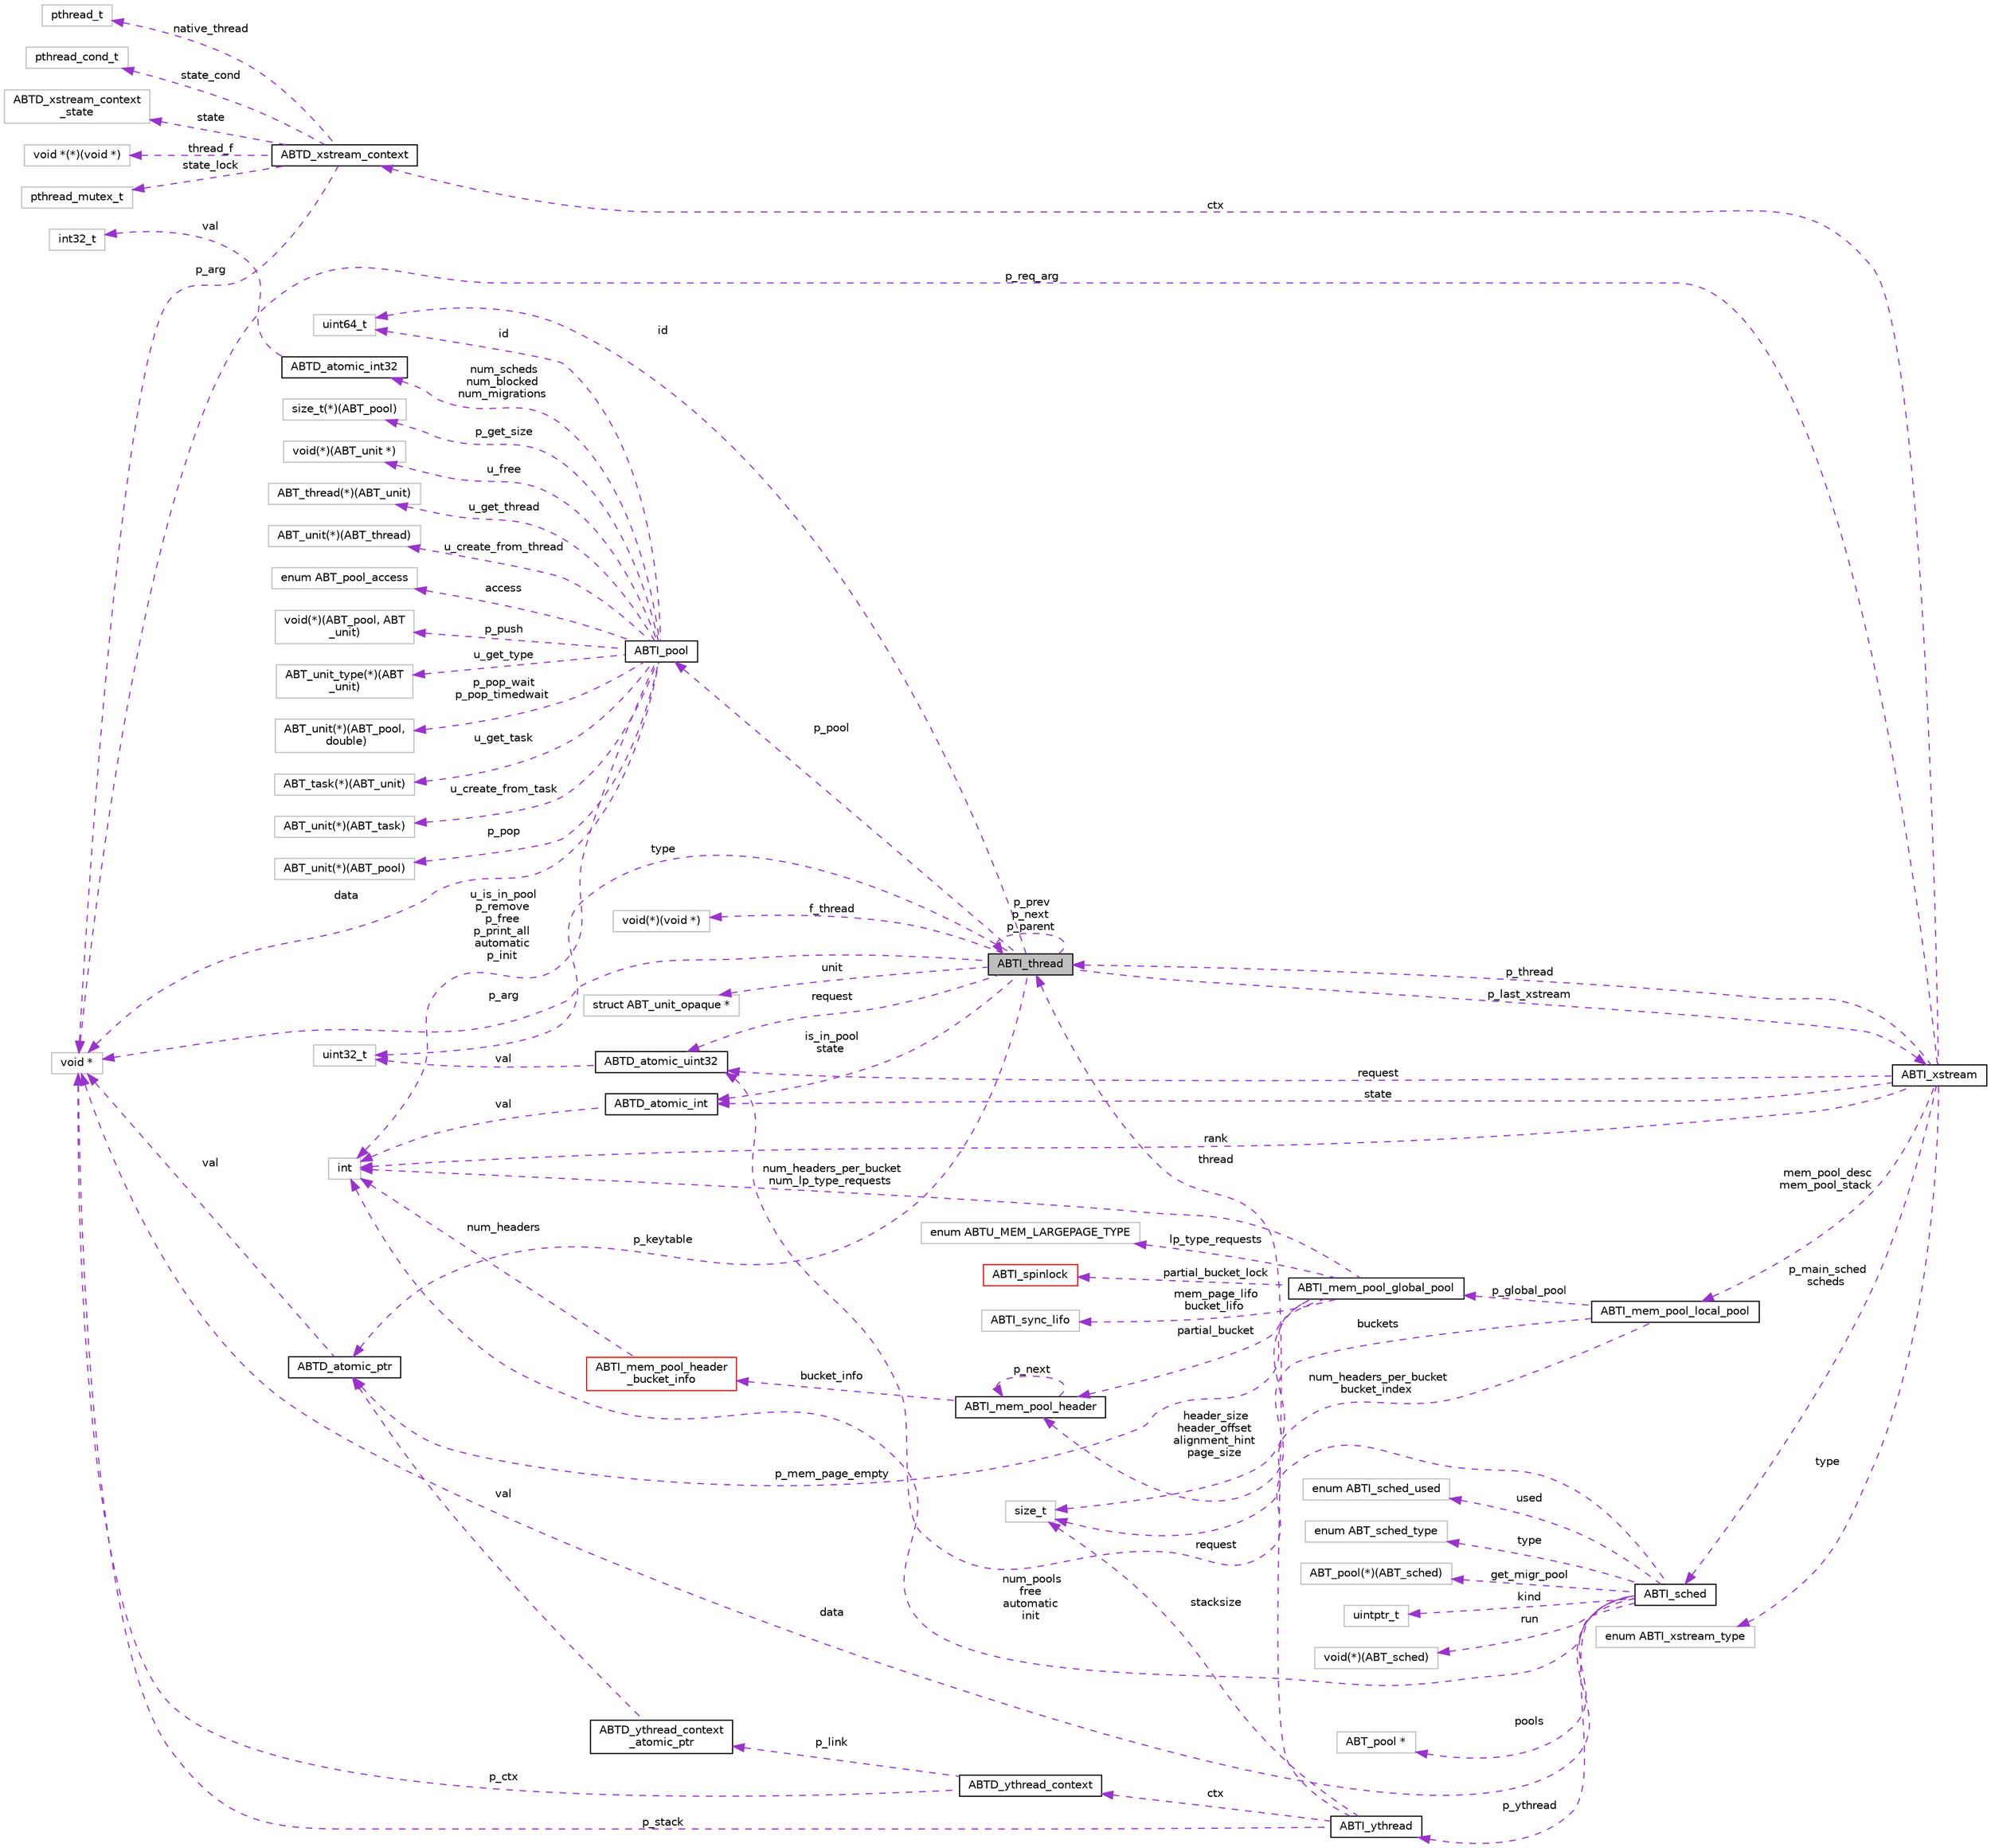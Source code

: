 digraph "ABTI_thread"
{
  edge [fontname="Helvetica",fontsize="10",labelfontname="Helvetica",labelfontsize="10"];
  node [fontname="Helvetica",fontsize="10",shape=record];
  rankdir="LR";
  Node1 [label="ABTI_thread",height=0.2,width=0.4,color="black", fillcolor="grey75", style="filled" fontcolor="black"];
  Node2 -> Node1 [dir="back",color="darkorchid3",fontsize="10",style="dashed",label=" f_thread" ,fontname="Helvetica"];
  Node2 [label="void(*)(void *)",height=0.2,width=0.4,color="grey75", fillcolor="white", style="filled"];
  Node3 -> Node1 [dir="back",color="darkorchid3",fontsize="10",style="dashed",label=" id" ,fontname="Helvetica"];
  Node3 [label="uint64_t",height=0.2,width=0.4,color="grey75", fillcolor="white", style="filled"];
  Node1 -> Node1 [dir="back",color="darkorchid3",fontsize="10",style="dashed",label=" p_prev\np_next\np_parent" ,fontname="Helvetica"];
  Node4 -> Node1 [dir="back",color="darkorchid3",fontsize="10",style="dashed",label=" p_pool" ,fontname="Helvetica"];
  Node4 [label="ABTI_pool",height=0.2,width=0.4,color="black", fillcolor="white", style="filled",URL="$df/d65/structABTI__pool.html"];
  Node5 -> Node4 [dir="back",color="darkorchid3",fontsize="10",style="dashed",label=" p_get_size" ,fontname="Helvetica"];
  Node5 [label="size_t(*)(ABT_pool)",height=0.2,width=0.4,color="grey75", fillcolor="white", style="filled"];
  Node6 -> Node4 [dir="back",color="darkorchid3",fontsize="10",style="dashed",label=" u_free" ,fontname="Helvetica"];
  Node6 [label="void(*)(ABT_unit *)",height=0.2,width=0.4,color="grey75", fillcolor="white", style="filled"];
  Node7 -> Node4 [dir="back",color="darkorchid3",fontsize="10",style="dashed",label=" u_get_thread" ,fontname="Helvetica"];
  Node7 [label="ABT_thread(*)(ABT_unit)",height=0.2,width=0.4,color="grey75", fillcolor="white", style="filled"];
  Node8 -> Node4 [dir="back",color="darkorchid3",fontsize="10",style="dashed",label=" u_create_from_thread" ,fontname="Helvetica"];
  Node8 [label="ABT_unit(*)(ABT_thread)",height=0.2,width=0.4,color="grey75", fillcolor="white", style="filled"];
  Node3 -> Node4 [dir="back",color="darkorchid3",fontsize="10",style="dashed",label=" id" ,fontname="Helvetica"];
  Node9 -> Node4 [dir="back",color="darkorchid3",fontsize="10",style="dashed",label=" access" ,fontname="Helvetica"];
  Node9 [label="enum ABT_pool_access",height=0.2,width=0.4,color="grey75", fillcolor="white", style="filled"];
  Node10 -> Node4 [dir="back",color="darkorchid3",fontsize="10",style="dashed",label=" p_push" ,fontname="Helvetica"];
  Node10 [label="void(*)(ABT_pool, ABT\l_unit)",height=0.2,width=0.4,color="grey75", fillcolor="white", style="filled"];
  Node11 -> Node4 [dir="back",color="darkorchid3",fontsize="10",style="dashed",label=" u_get_type" ,fontname="Helvetica"];
  Node11 [label="ABT_unit_type(*)(ABT\l_unit)",height=0.2,width=0.4,color="grey75", fillcolor="white", style="filled"];
  Node12 -> Node4 [dir="back",color="darkorchid3",fontsize="10",style="dashed",label=" p_pop_wait\np_pop_timedwait" ,fontname="Helvetica"];
  Node12 [label="ABT_unit(*)(ABT_pool,\l double)",height=0.2,width=0.4,color="grey75", fillcolor="white", style="filled"];
  Node13 -> Node4 [dir="back",color="darkorchid3",fontsize="10",style="dashed",label=" u_is_in_pool\np_remove\np_free\np_print_all\nautomatic\np_init" ,fontname="Helvetica"];
  Node13 [label="int",height=0.2,width=0.4,color="grey75", fillcolor="white", style="filled"];
  Node14 -> Node4 [dir="back",color="darkorchid3",fontsize="10",style="dashed",label=" num_scheds\nnum_blocked\nnum_migrations" ,fontname="Helvetica"];
  Node14 [label="ABTD_atomic_int32",height=0.2,width=0.4,color="black", fillcolor="white", style="filled",URL="$db/d9a/structABTD__atomic__int32.html"];
  Node15 -> Node14 [dir="back",color="darkorchid3",fontsize="10",style="dashed",label=" val" ,fontname="Helvetica"];
  Node15 [label="int32_t",height=0.2,width=0.4,color="grey75", fillcolor="white", style="filled"];
  Node16 -> Node4 [dir="back",color="darkorchid3",fontsize="10",style="dashed",label=" u_get_task" ,fontname="Helvetica"];
  Node16 [label="ABT_task(*)(ABT_unit)",height=0.2,width=0.4,color="grey75", fillcolor="white", style="filled"];
  Node17 -> Node4 [dir="back",color="darkorchid3",fontsize="10",style="dashed",label=" u_create_from_task" ,fontname="Helvetica"];
  Node17 [label="ABT_unit(*)(ABT_task)",height=0.2,width=0.4,color="grey75", fillcolor="white", style="filled"];
  Node18 -> Node4 [dir="back",color="darkorchid3",fontsize="10",style="dashed",label=" p_pop" ,fontname="Helvetica"];
  Node18 [label="ABT_unit(*)(ABT_pool)",height=0.2,width=0.4,color="grey75", fillcolor="white", style="filled"];
  Node19 -> Node4 [dir="back",color="darkorchid3",fontsize="10",style="dashed",label=" data" ,fontname="Helvetica"];
  Node19 [label="void *",height=0.2,width=0.4,color="grey75", fillcolor="white", style="filled"];
  Node20 -> Node1 [dir="back",color="darkorchid3",fontsize="10",style="dashed",label=" p_last_xstream" ,fontname="Helvetica"];
  Node20 [label="ABTI_xstream",height=0.2,width=0.4,color="black", fillcolor="white", style="filled",URL="$dc/d3f/structABTI__xstream.html"];
  Node21 -> Node20 [dir="back",color="darkorchid3",fontsize="10",style="dashed",label=" ctx" ,fontname="Helvetica"];
  Node21 [label="ABTD_xstream_context",height=0.2,width=0.4,color="black", fillcolor="white", style="filled",URL="$df/dec/structABTD__xstream__context.html"];
  Node22 -> Node21 [dir="back",color="darkorchid3",fontsize="10",style="dashed",label=" state" ,fontname="Helvetica"];
  Node22 [label="ABTD_xstream_context\l_state",height=0.2,width=0.4,color="grey75", fillcolor="white", style="filled"];
  Node23 -> Node21 [dir="back",color="darkorchid3",fontsize="10",style="dashed",label=" thread_f" ,fontname="Helvetica"];
  Node23 [label="void *(*)(void *)",height=0.2,width=0.4,color="grey75", fillcolor="white", style="filled"];
  Node24 -> Node21 [dir="back",color="darkorchid3",fontsize="10",style="dashed",label=" state_lock" ,fontname="Helvetica"];
  Node24 [label="pthread_mutex_t",height=0.2,width=0.4,color="grey75", fillcolor="white", style="filled"];
  Node25 -> Node21 [dir="back",color="darkorchid3",fontsize="10",style="dashed",label=" native_thread" ,fontname="Helvetica"];
  Node25 [label="pthread_t",height=0.2,width=0.4,color="grey75", fillcolor="white", style="filled"];
  Node26 -> Node21 [dir="back",color="darkorchid3",fontsize="10",style="dashed",label=" state_cond" ,fontname="Helvetica"];
  Node26 [label="pthread_cond_t",height=0.2,width=0.4,color="grey75", fillcolor="white", style="filled"];
  Node19 -> Node21 [dir="back",color="darkorchid3",fontsize="10",style="dashed",label=" p_arg" ,fontname="Helvetica"];
  Node1 -> Node20 [dir="back",color="darkorchid3",fontsize="10",style="dashed",label=" p_thread" ,fontname="Helvetica"];
  Node27 -> Node20 [dir="back",color="darkorchid3",fontsize="10",style="dashed",label=" p_main_sched\nscheds" ,fontname="Helvetica"];
  Node27 [label="ABTI_sched",height=0.2,width=0.4,color="black", fillcolor="white", style="filled",URL="$d0/dd5/structABTI__sched.html"];
  Node28 -> Node27 [dir="back",color="darkorchid3",fontsize="10",style="dashed",label=" get_migr_pool" ,fontname="Helvetica"];
  Node28 [label="ABT_pool(*)(ABT_sched)",height=0.2,width=0.4,color="grey75", fillcolor="white", style="filled"];
  Node29 -> Node27 [dir="back",color="darkorchid3",fontsize="10",style="dashed",label=" p_ythread" ,fontname="Helvetica"];
  Node29 [label="ABTI_ythread",height=0.2,width=0.4,color="black", fillcolor="white", style="filled",URL="$d5/d5f/structABTI__ythread.html"];
  Node1 -> Node29 [dir="back",color="darkorchid3",fontsize="10",style="dashed",label=" thread" ,fontname="Helvetica"];
  Node30 -> Node29 [dir="back",color="darkorchid3",fontsize="10",style="dashed",label=" stacksize" ,fontname="Helvetica"];
  Node30 [label="size_t",height=0.2,width=0.4,color="grey75", fillcolor="white", style="filled"];
  Node31 -> Node29 [dir="back",color="darkorchid3",fontsize="10",style="dashed",label=" ctx" ,fontname="Helvetica"];
  Node31 [label="ABTD_ythread_context",height=0.2,width=0.4,color="black", fillcolor="white", style="filled",URL="$d8/df3/structABTD__ythread__context.html"];
  Node32 -> Node31 [dir="back",color="darkorchid3",fontsize="10",style="dashed",label=" p_link" ,fontname="Helvetica"];
  Node32 [label="ABTD_ythread_context\l_atomic_ptr",height=0.2,width=0.4,color="black", fillcolor="white", style="filled",URL="$d6/dfc/structABTD__ythread__context__atomic__ptr.html"];
  Node33 -> Node32 [dir="back",color="darkorchid3",fontsize="10",style="dashed",label=" val" ,fontname="Helvetica"];
  Node33 [label="ABTD_atomic_ptr",height=0.2,width=0.4,color="black", fillcolor="white", style="filled",URL="$df/d5b/structABTD__atomic__ptr.html"];
  Node19 -> Node33 [dir="back",color="darkorchid3",fontsize="10",style="dashed",label=" val" ,fontname="Helvetica"];
  Node19 -> Node31 [dir="back",color="darkorchid3",fontsize="10",style="dashed",label=" p_ctx" ,fontname="Helvetica"];
  Node19 -> Node29 [dir="back",color="darkorchid3",fontsize="10",style="dashed",label=" p_stack" ,fontname="Helvetica"];
  Node13 -> Node27 [dir="back",color="darkorchid3",fontsize="10",style="dashed",label=" num_pools\nfree\nautomatic\ninit" ,fontname="Helvetica"];
  Node34 -> Node27 [dir="back",color="darkorchid3",fontsize="10",style="dashed",label=" run" ,fontname="Helvetica"];
  Node34 [label="void(*)(ABT_sched)",height=0.2,width=0.4,color="grey75", fillcolor="white", style="filled"];
  Node35 -> Node27 [dir="back",color="darkorchid3",fontsize="10",style="dashed",label=" pools" ,fontname="Helvetica"];
  Node35 [label="ABT_pool *",height=0.2,width=0.4,color="grey75", fillcolor="white", style="filled"];
  Node36 -> Node27 [dir="back",color="darkorchid3",fontsize="10",style="dashed",label=" request" ,fontname="Helvetica"];
  Node36 [label="ABTD_atomic_uint32",height=0.2,width=0.4,color="black", fillcolor="white", style="filled",URL="$db/df7/structABTD__atomic__uint32.html"];
  Node37 -> Node36 [dir="back",color="darkorchid3",fontsize="10",style="dashed",label=" val" ,fontname="Helvetica"];
  Node37 [label="uint32_t",height=0.2,width=0.4,color="grey75", fillcolor="white", style="filled"];
  Node38 -> Node27 [dir="back",color="darkorchid3",fontsize="10",style="dashed",label=" used" ,fontname="Helvetica"];
  Node38 [label="enum ABTI_sched_used",height=0.2,width=0.4,color="grey75", fillcolor="white", style="filled"];
  Node19 -> Node27 [dir="back",color="darkorchid3",fontsize="10",style="dashed",label=" data" ,fontname="Helvetica"];
  Node39 -> Node27 [dir="back",color="darkorchid3",fontsize="10",style="dashed",label=" type" ,fontname="Helvetica"];
  Node39 [label="enum ABT_sched_type",height=0.2,width=0.4,color="grey75", fillcolor="white", style="filled"];
  Node40 -> Node27 [dir="back",color="darkorchid3",fontsize="10",style="dashed",label=" kind" ,fontname="Helvetica"];
  Node40 [label="uintptr_t",height=0.2,width=0.4,color="grey75", fillcolor="white", style="filled"];
  Node41 -> Node20 [dir="back",color="darkorchid3",fontsize="10",style="dashed",label=" type" ,fontname="Helvetica"];
  Node41 [label="enum ABTI_xstream_type",height=0.2,width=0.4,color="grey75", fillcolor="white", style="filled"];
  Node42 -> Node20 [dir="back",color="darkorchid3",fontsize="10",style="dashed",label=" state" ,fontname="Helvetica"];
  Node42 [label="ABTD_atomic_int",height=0.2,width=0.4,color="black", fillcolor="white", style="filled",URL="$d5/df5/structABTD__atomic__int.html"];
  Node13 -> Node42 [dir="back",color="darkorchid3",fontsize="10",style="dashed",label=" val" ,fontname="Helvetica"];
  Node13 -> Node20 [dir="back",color="darkorchid3",fontsize="10",style="dashed",label=" rank" ,fontname="Helvetica"];
  Node43 -> Node20 [dir="back",color="darkorchid3",fontsize="10",style="dashed",label=" mem_pool_desc\nmem_pool_stack" ,fontname="Helvetica"];
  Node43 [label="ABTI_mem_pool_local_pool",height=0.2,width=0.4,color="black", fillcolor="white", style="filled",URL="$d6/d69/structABTI__mem__pool__local__pool.html"];
  Node30 -> Node43 [dir="back",color="darkorchid3",fontsize="10",style="dashed",label=" num_headers_per_bucket\nbucket_index" ,fontname="Helvetica"];
  Node44 -> Node43 [dir="back",color="darkorchid3",fontsize="10",style="dashed",label=" buckets" ,fontname="Helvetica"];
  Node44 [label="ABTI_mem_pool_header",height=0.2,width=0.4,color="black", fillcolor="white", style="filled",URL="$de/d24/structABTI__mem__pool__header.html"];
  Node45 -> Node44 [dir="back",color="darkorchid3",fontsize="10",style="dashed",label=" bucket_info" ,fontname="Helvetica"];
  Node45 [label="ABTI_mem_pool_header\l_bucket_info",height=0.2,width=0.4,color="red", fillcolor="white", style="filled",URL="$d5/d6c/unionABTI__mem__pool__header__bucket__info.html"];
  Node13 -> Node45 [dir="back",color="darkorchid3",fontsize="10",style="dashed",label=" num_headers" ,fontname="Helvetica"];
  Node44 -> Node44 [dir="back",color="darkorchid3",fontsize="10",style="dashed",label=" p_next" ,fontname="Helvetica"];
  Node46 -> Node43 [dir="back",color="darkorchid3",fontsize="10",style="dashed",label=" p_global_pool" ,fontname="Helvetica"];
  Node46 [label="ABTI_mem_pool_global_pool",height=0.2,width=0.4,color="black", fillcolor="white", style="filled",URL="$d7/de4/structABTI__mem__pool__global__pool.html"];
  Node47 -> Node46 [dir="back",color="darkorchid3",fontsize="10",style="dashed",label=" partial_bucket_lock" ,fontname="Helvetica"];
  Node47 [label="ABTI_spinlock",height=0.2,width=0.4,color="red", fillcolor="white", style="filled",URL="$dc/d81/structABTI__spinlock.html"];
  Node48 -> Node46 [dir="back",color="darkorchid3",fontsize="10",style="dashed",label=" mem_page_lifo\nbucket_lifo" ,fontname="Helvetica"];
  Node48 [label="ABTI_sync_lifo",height=0.2,width=0.4,color="grey75", fillcolor="white", style="filled"];
  Node30 -> Node46 [dir="back",color="darkorchid3",fontsize="10",style="dashed",label=" header_size\nheader_offset\nalignment_hint\npage_size" ,fontname="Helvetica"];
  Node44 -> Node46 [dir="back",color="darkorchid3",fontsize="10",style="dashed",label=" partial_bucket" ,fontname="Helvetica"];
  Node13 -> Node46 [dir="back",color="darkorchid3",fontsize="10",style="dashed",label=" num_headers_per_bucket\nnum_lp_type_requests" ,fontname="Helvetica"];
  Node33 -> Node46 [dir="back",color="darkorchid3",fontsize="10",style="dashed",label=" p_mem_page_empty" ,fontname="Helvetica"];
  Node49 -> Node46 [dir="back",color="darkorchid3",fontsize="10",style="dashed",label=" lp_type_requests" ,fontname="Helvetica"];
  Node49 [label="enum ABTU_MEM_LARGEPAGE_TYPE",height=0.2,width=0.4,color="grey75", fillcolor="white", style="filled"];
  Node36 -> Node20 [dir="back",color="darkorchid3",fontsize="10",style="dashed",label=" request" ,fontname="Helvetica"];
  Node19 -> Node20 [dir="back",color="darkorchid3",fontsize="10",style="dashed",label=" p_req_arg" ,fontname="Helvetica"];
  Node37 -> Node1 [dir="back",color="darkorchid3",fontsize="10",style="dashed",label=" type" ,fontname="Helvetica"];
  Node42 -> Node1 [dir="back",color="darkorchid3",fontsize="10",style="dashed",label=" is_in_pool\nstate" ,fontname="Helvetica"];
  Node33 -> Node1 [dir="back",color="darkorchid3",fontsize="10",style="dashed",label=" p_keytable" ,fontname="Helvetica"];
  Node36 -> Node1 [dir="back",color="darkorchid3",fontsize="10",style="dashed",label=" request" ,fontname="Helvetica"];
  Node19 -> Node1 [dir="back",color="darkorchid3",fontsize="10",style="dashed",label=" p_arg" ,fontname="Helvetica"];
  Node50 -> Node1 [dir="back",color="darkorchid3",fontsize="10",style="dashed",label=" unit" ,fontname="Helvetica"];
  Node50 [label="struct ABT_unit_opaque *",height=0.2,width=0.4,color="grey75", fillcolor="white", style="filled"];
}
